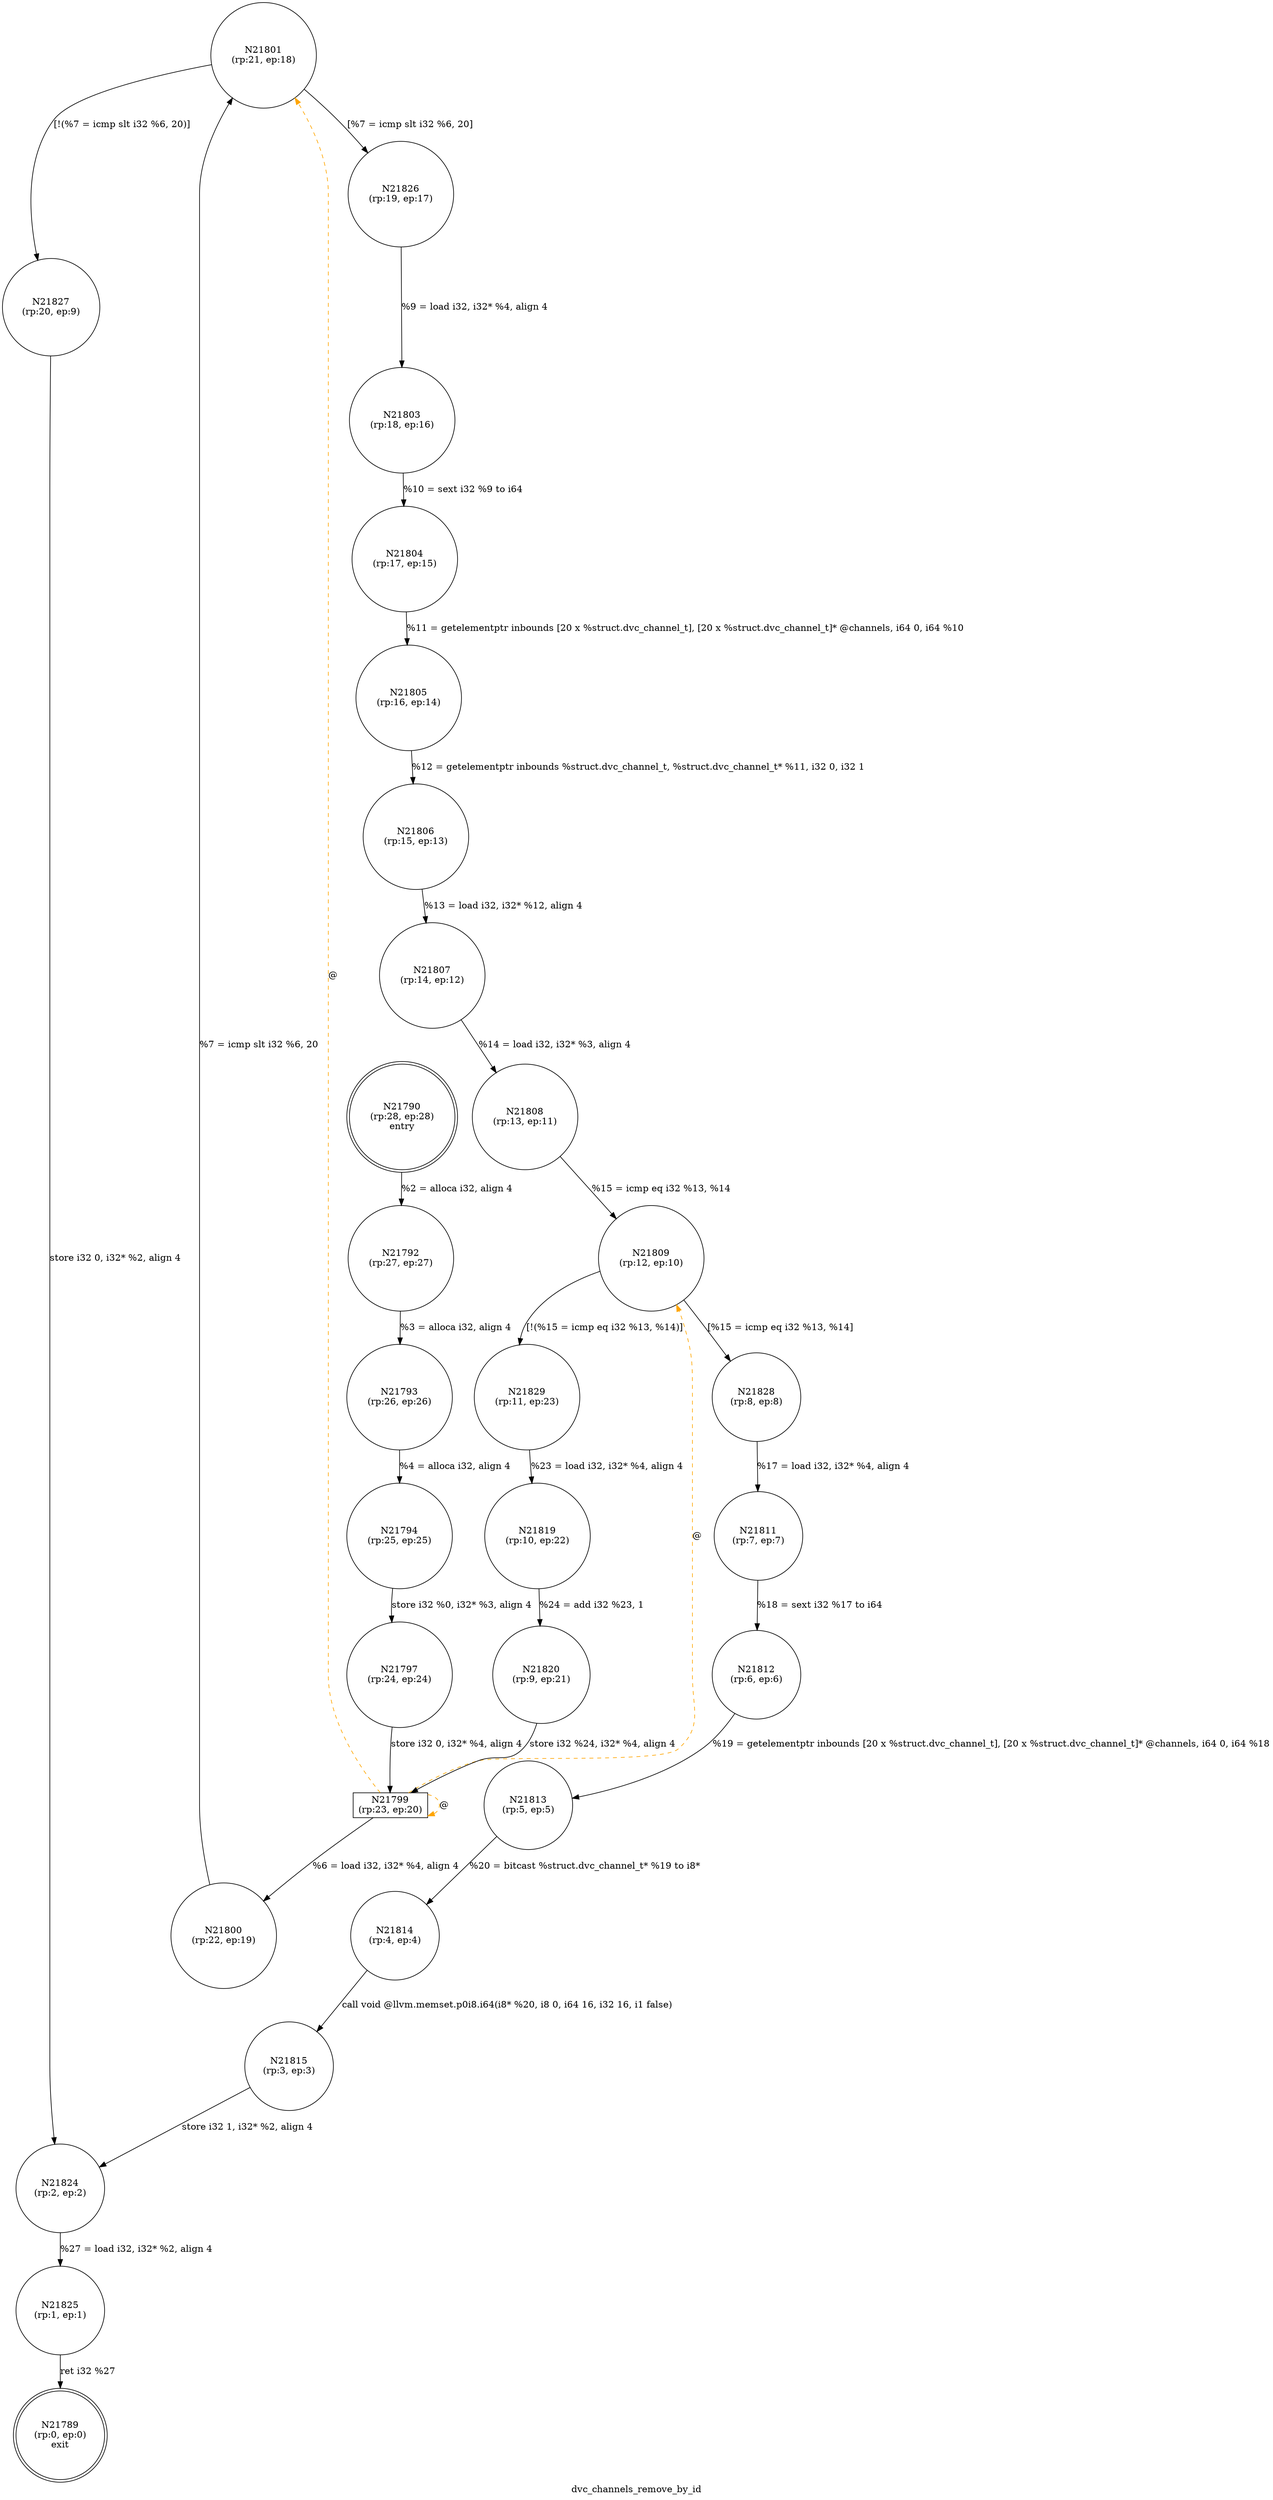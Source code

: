 digraph dvc_channels_remove_by_id {
label="dvc_channels_remove_by_id"
21789 [label="N21789\n(rp:0, ep:0)\nexit", shape="doublecircle"]
21790 [label="N21790\n(rp:28, ep:28)\nentry", shape="doublecircle"]
21790 -> 21792 [label="%2 = alloca i32, align 4"]
21792 [label="N21792\n(rp:27, ep:27)", shape="circle"]
21792 -> 21793 [label="%3 = alloca i32, align 4"]
21793 [label="N21793\n(rp:26, ep:26)", shape="circle"]
21793 -> 21794 [label="%4 = alloca i32, align 4"]
21794 [label="N21794\n(rp:25, ep:25)", shape="circle"]
21794 -> 21797 [label="store i32 %0, i32* %3, align 4"]
21797 [label="N21797\n(rp:24, ep:24)", shape="circle"]
21797 -> 21799 [label="store i32 0, i32* %4, align 4"]
21799 [label="N21799\n(rp:23, ep:20)", shape="box"]
21799 -> 21800 [label="%6 = load i32, i32* %4, align 4"]
21799 -> 21799 [label="@", style="dashed", color="orange"]
21799 -> 21809 [label="@", style="dashed", color="orange"]
21799 -> 21801 [label="@", style="dashed", color="orange"]
21800 [label="N21800\n(rp:22, ep:19)", shape="circle"]
21800 -> 21801 [label="%7 = icmp slt i32 %6, 20"]
21801 [label="N21801\n(rp:21, ep:18)", shape="circle"]
21801 -> 21826 [label="[%7 = icmp slt i32 %6, 20]"]
21801 -> 21827 [label="[!(%7 = icmp slt i32 %6, 20)]"]
21803 [label="N21803\n(rp:18, ep:16)", shape="circle"]
21803 -> 21804 [label="%10 = sext i32 %9 to i64"]
21804 [label="N21804\n(rp:17, ep:15)", shape="circle"]
21804 -> 21805 [label="%11 = getelementptr inbounds [20 x %struct.dvc_channel_t], [20 x %struct.dvc_channel_t]* @channels, i64 0, i64 %10"]
21805 [label="N21805\n(rp:16, ep:14)", shape="circle"]
21805 -> 21806 [label="%12 = getelementptr inbounds %struct.dvc_channel_t, %struct.dvc_channel_t* %11, i32 0, i32 1"]
21806 [label="N21806\n(rp:15, ep:13)", shape="circle"]
21806 -> 21807 [label="%13 = load i32, i32* %12, align 4"]
21807 [label="N21807\n(rp:14, ep:12)", shape="circle"]
21807 -> 21808 [label="%14 = load i32, i32* %3, align 4"]
21808 [label="N21808\n(rp:13, ep:11)", shape="circle"]
21808 -> 21809 [label="%15 = icmp eq i32 %13, %14"]
21809 [label="N21809\n(rp:12, ep:10)", shape="circle"]
21809 -> 21828 [label="[%15 = icmp eq i32 %13, %14]"]
21809 -> 21829 [label="[!(%15 = icmp eq i32 %13, %14)]"]
21811 [label="N21811\n(rp:7, ep:7)", shape="circle"]
21811 -> 21812 [label="%18 = sext i32 %17 to i64"]
21812 [label="N21812\n(rp:6, ep:6)", shape="circle"]
21812 -> 21813 [label="%19 = getelementptr inbounds [20 x %struct.dvc_channel_t], [20 x %struct.dvc_channel_t]* @channels, i64 0, i64 %18"]
21813 [label="N21813\n(rp:5, ep:5)", shape="circle"]
21813 -> 21814 [label="%20 = bitcast %struct.dvc_channel_t* %19 to i8*"]
21814 [label="N21814\n(rp:4, ep:4)", shape="circle"]
21814 -> 21815 [label="call void @llvm.memset.p0i8.i64(i8* %20, i8 0, i64 16, i32 16, i1 false)"]
21815 [label="N21815\n(rp:3, ep:3)", shape="circle"]
21815 -> 21824 [label="store i32 1, i32* %2, align 4"]
21819 [label="N21819\n(rp:10, ep:22)", shape="circle"]
21819 -> 21820 [label="%24 = add i32 %23, 1"]
21820 [label="N21820\n(rp:9, ep:21)", shape="circle"]
21820 -> 21799 [label="store i32 %24, i32* %4, align 4"]
21824 [label="N21824\n(rp:2, ep:2)", shape="circle"]
21824 -> 21825 [label="%27 = load i32, i32* %2, align 4"]
21825 [label="N21825\n(rp:1, ep:1)", shape="circle"]
21825 -> 21789 [label="ret i32 %27"]
21826 [label="N21826\n(rp:19, ep:17)", shape="circle"]
21826 -> 21803 [label="%9 = load i32, i32* %4, align 4"]
21827 [label="N21827\n(rp:20, ep:9)", shape="circle"]
21827 -> 21824 [label="store i32 0, i32* %2, align 4"]
21828 [label="N21828\n(rp:8, ep:8)", shape="circle"]
21828 -> 21811 [label="%17 = load i32, i32* %4, align 4"]
21829 [label="N21829\n(rp:11, ep:23)", shape="circle"]
21829 -> 21819 [label="%23 = load i32, i32* %4, align 4"]
}
